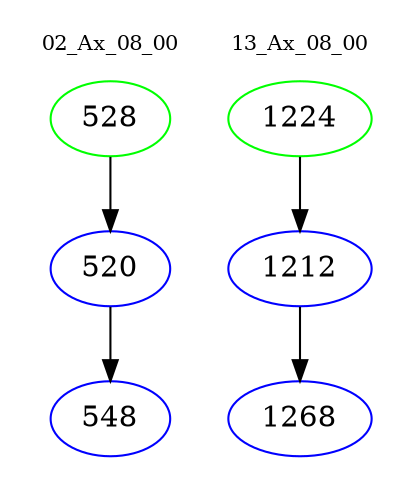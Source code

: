 digraph{
subgraph cluster_0 {
color = white
label = "02_Ax_08_00";
fontsize=10;
T0_528 [label="528", color="green"]
T0_528 -> T0_520 [color="black"]
T0_520 [label="520", color="blue"]
T0_520 -> T0_548 [color="black"]
T0_548 [label="548", color="blue"]
}
subgraph cluster_1 {
color = white
label = "13_Ax_08_00";
fontsize=10;
T1_1224 [label="1224", color="green"]
T1_1224 -> T1_1212 [color="black"]
T1_1212 [label="1212", color="blue"]
T1_1212 -> T1_1268 [color="black"]
T1_1268 [label="1268", color="blue"]
}
}
